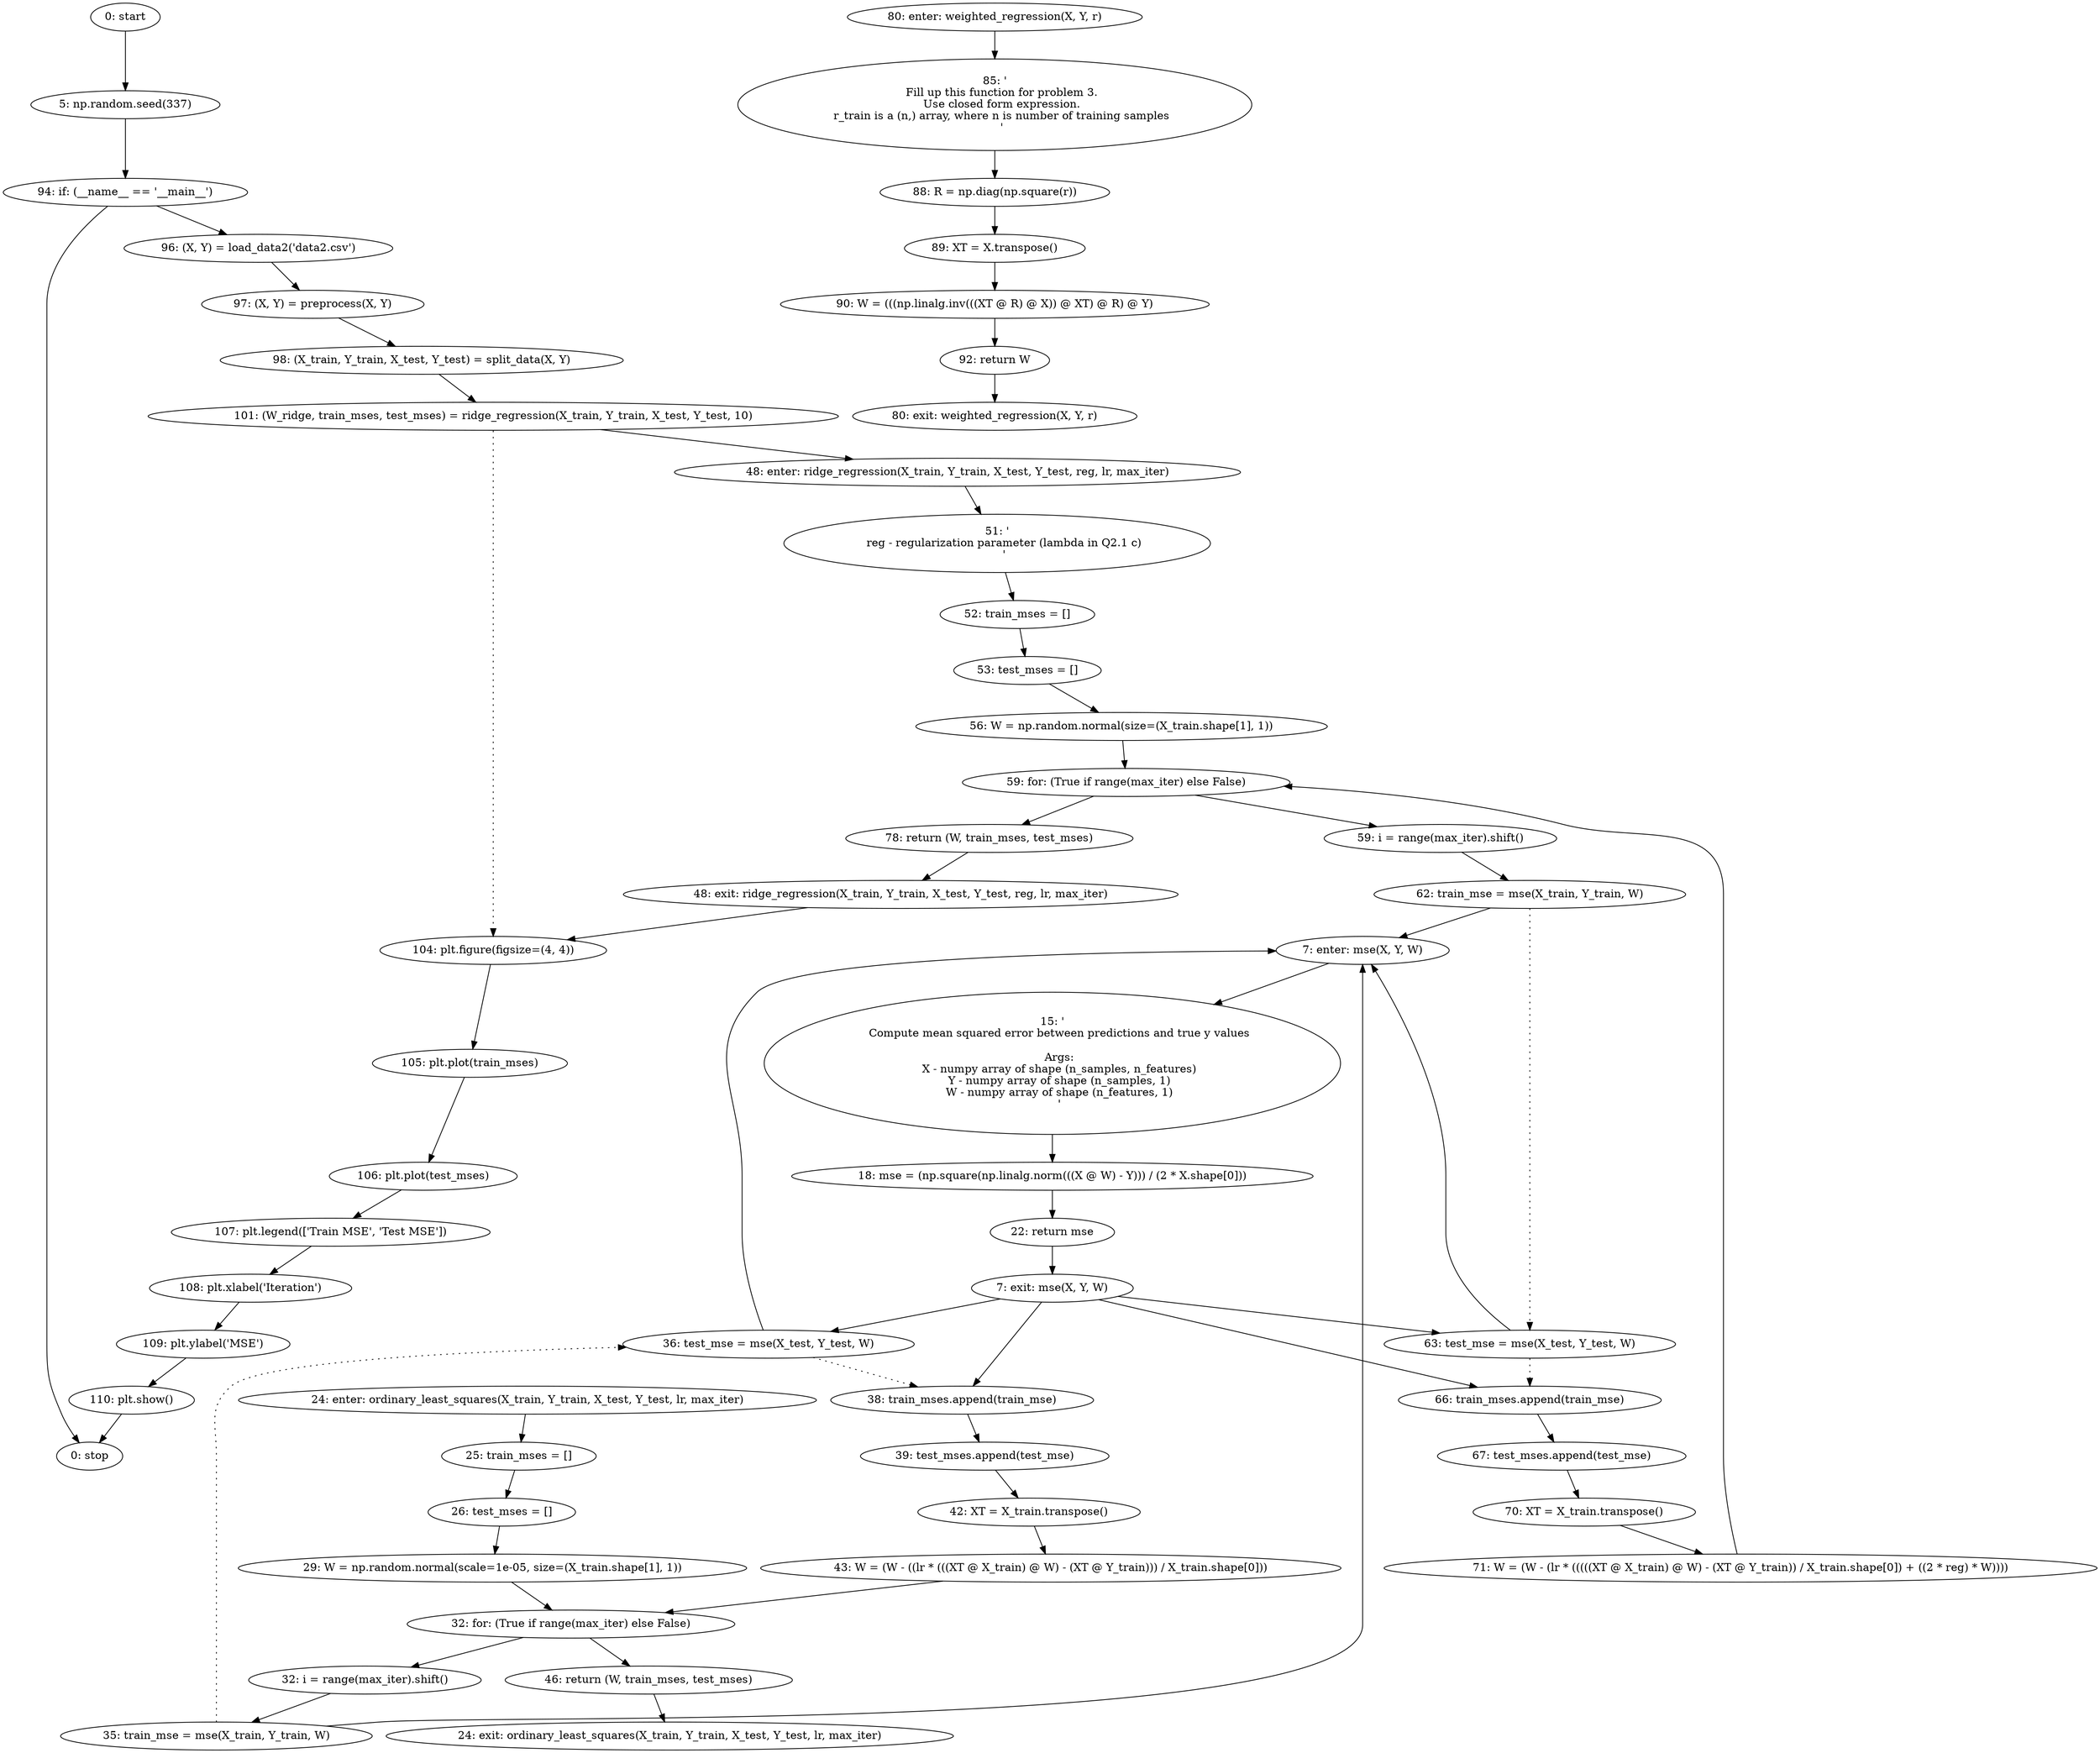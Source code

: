 strict digraph "" {
	node [label="\N"];
	0	 [label="0: start"];
	1	 [label="5: np.random.seed(337)"];
	0 -> 1;
	43	 [label="94: if: (__name__ == '__main__')"];
	1 -> 43;
	44	 [label="96: (X, Y) = load_data2('data2.csv')"];
	43 -> 44;
	55	 [label="0: stop"];
	43 -> 55;
	2	 [label="7: enter: mse(X, Y, W)"];
	4	 [label="15: '\n    Compute mean squared error between predictions and true y values\n\n    Args:\n    X - numpy array of shape (n_samples, \
n_features)\n    Y - numpy array of shape (n_samples, 1)\n    W - numpy array of shape (n_features, 1)\n    '"];
	2 -> 4;
	5	 [label="18: mse = (np.square(np.linalg.norm(((X @ W) - Y))) / (2 * X.shape[0]))"];
	4 -> 5;
	14	 [label="35: train_mse = mse(X_train, Y_train, W)"];
	14 -> 2;
	15	 [label="36: test_mse = mse(X_test, Y_test, W)"];
	14 -> 15	 [style=dotted,
		weight=100];
	15 -> 2;
	16	 [label="38: train_mses.append(train_mse)"];
	15 -> 16	 [style=dotted,
		weight=100];
	17	 [label="39: test_mses.append(test_mse)"];
	16 -> 17;
	29	 [label="62: train_mse = mse(X_train, Y_train, W)"];
	29 -> 2;
	30	 [label="63: test_mse = mse(X_test, Y_test, W)"];
	29 -> 30	 [style=dotted,
		weight=100];
	30 -> 2;
	31	 [label="66: train_mses.append(train_mse)"];
	30 -> 31	 [style=dotted,
		weight=100];
	32	 [label="67: test_mses.append(test_mse)"];
	31 -> 32;
	3	 [label="7: exit: mse(X, Y, W)"];
	3 -> 15;
	3 -> 16;
	3 -> 30;
	3 -> 31;
	6	 [label="22: return mse"];
	6 -> 3;
	5 -> 6;
	7	 [label="24: enter: ordinary_least_squares(X_train, Y_train, X_test, Y_test, lr, max_iter)"];
	9	 [label="25: train_mses = []"];
	7 -> 9;
	10	 [label="26: test_mses = []"];
	9 -> 10;
	8	 [label="24: exit: ordinary_least_squares(X_train, Y_train, X_test, Y_test, lr, max_iter)"];
	20	 [label="46: return (W, train_mses, test_mses)"];
	20 -> 8;
	11	 [label="29: W = np.random.normal(scale=1e-05, size=(X_train.shape[1], 1))"];
	10 -> 11;
	12	 [label="32: for: (True if range(max_iter) else False)"];
	11 -> 12;
	12 -> 20;
	13	 [label="32: i = range(max_iter).shift()"];
	12 -> 13;
	13 -> 14;
	19	 [label="43: W = (W - ((lr * (((XT @ X_train) @ W) - (XT @ Y_train))) / X_train.shape[0]))"];
	19 -> 12;
	18	 [label="42: XT = X_train.transpose()"];
	17 -> 18;
	18 -> 19;
	21	 [label="48: enter: ridge_regression(X_train, Y_train, X_test, Y_test, reg, lr, max_iter)"];
	23	 [label="51: '\n    reg - regularization parameter (lambda in Q2.1 c)\n    '"];
	21 -> 23;
	24	 [label="52: train_mses = []"];
	23 -> 24;
	47	 [label="101: (W_ridge, train_mses, test_mses) = ridge_regression(X_train, Y_train, X_test, Y_test, 10)"];
	47 -> 21;
	48	 [label="104: plt.figure(figsize=(4, 4))"];
	47 -> 48	 [style=dotted,
		weight=100];
	49	 [label="105: plt.plot(train_mses)"];
	48 -> 49;
	22	 [label="48: exit: ridge_regression(X_train, Y_train, X_test, Y_test, reg, lr, max_iter)"];
	22 -> 48;
	35	 [label="78: return (W, train_mses, test_mses)"];
	35 -> 22;
	25	 [label="53: test_mses = []"];
	24 -> 25;
	26	 [label="56: W = np.random.normal(size=(X_train.shape[1], 1))"];
	25 -> 26;
	27	 [label="59: for: (True if range(max_iter) else False)"];
	26 -> 27;
	27 -> 35;
	28	 [label="59: i = range(max_iter).shift()"];
	27 -> 28;
	28 -> 29;
	34	 [label="71: W = (W - (lr * (((((XT @ X_train) @ W) - (XT @ Y_train)) / X_train.shape[0]) + ((2 * reg) * W))))"];
	34 -> 27;
	33	 [label="70: XT = X_train.transpose()"];
	32 -> 33;
	33 -> 34;
	36	 [label="80: enter: weighted_regression(X, Y, r)"];
	38	 [label="85: '\n    Fill up this function for problem 3.\n    Use closed form expression.\n    r_train is a (n,) array, where n is number \
of training samples\n    '"];
	36 -> 38;
	39	 [label="88: R = np.diag(np.square(r))"];
	38 -> 39;
	37	 [label="80: exit: weighted_regression(X, Y, r)"];
	42	 [label="92: return W"];
	42 -> 37;
	40	 [label="89: XT = X.transpose()"];
	39 -> 40;
	41	 [label="90: W = (((np.linalg.inv(((XT @ R) @ X)) @ XT) @ R) @ Y)"];
	40 -> 41;
	41 -> 42;
	45	 [label="97: (X, Y) = preprocess(X, Y)"];
	44 -> 45;
	46	 [label="98: (X_train, Y_train, X_test, Y_test) = split_data(X, Y)"];
	45 -> 46;
	46 -> 47;
	50	 [label="106: plt.plot(test_mses)"];
	49 -> 50;
	51	 [label="107: plt.legend(['Train MSE', 'Test MSE'])"];
	50 -> 51;
	52	 [label="108: plt.xlabel('Iteration')"];
	51 -> 52;
	53	 [label="109: plt.ylabel('MSE')"];
	52 -> 53;
	54	 [label="110: plt.show()"];
	53 -> 54;
	54 -> 55;
}

